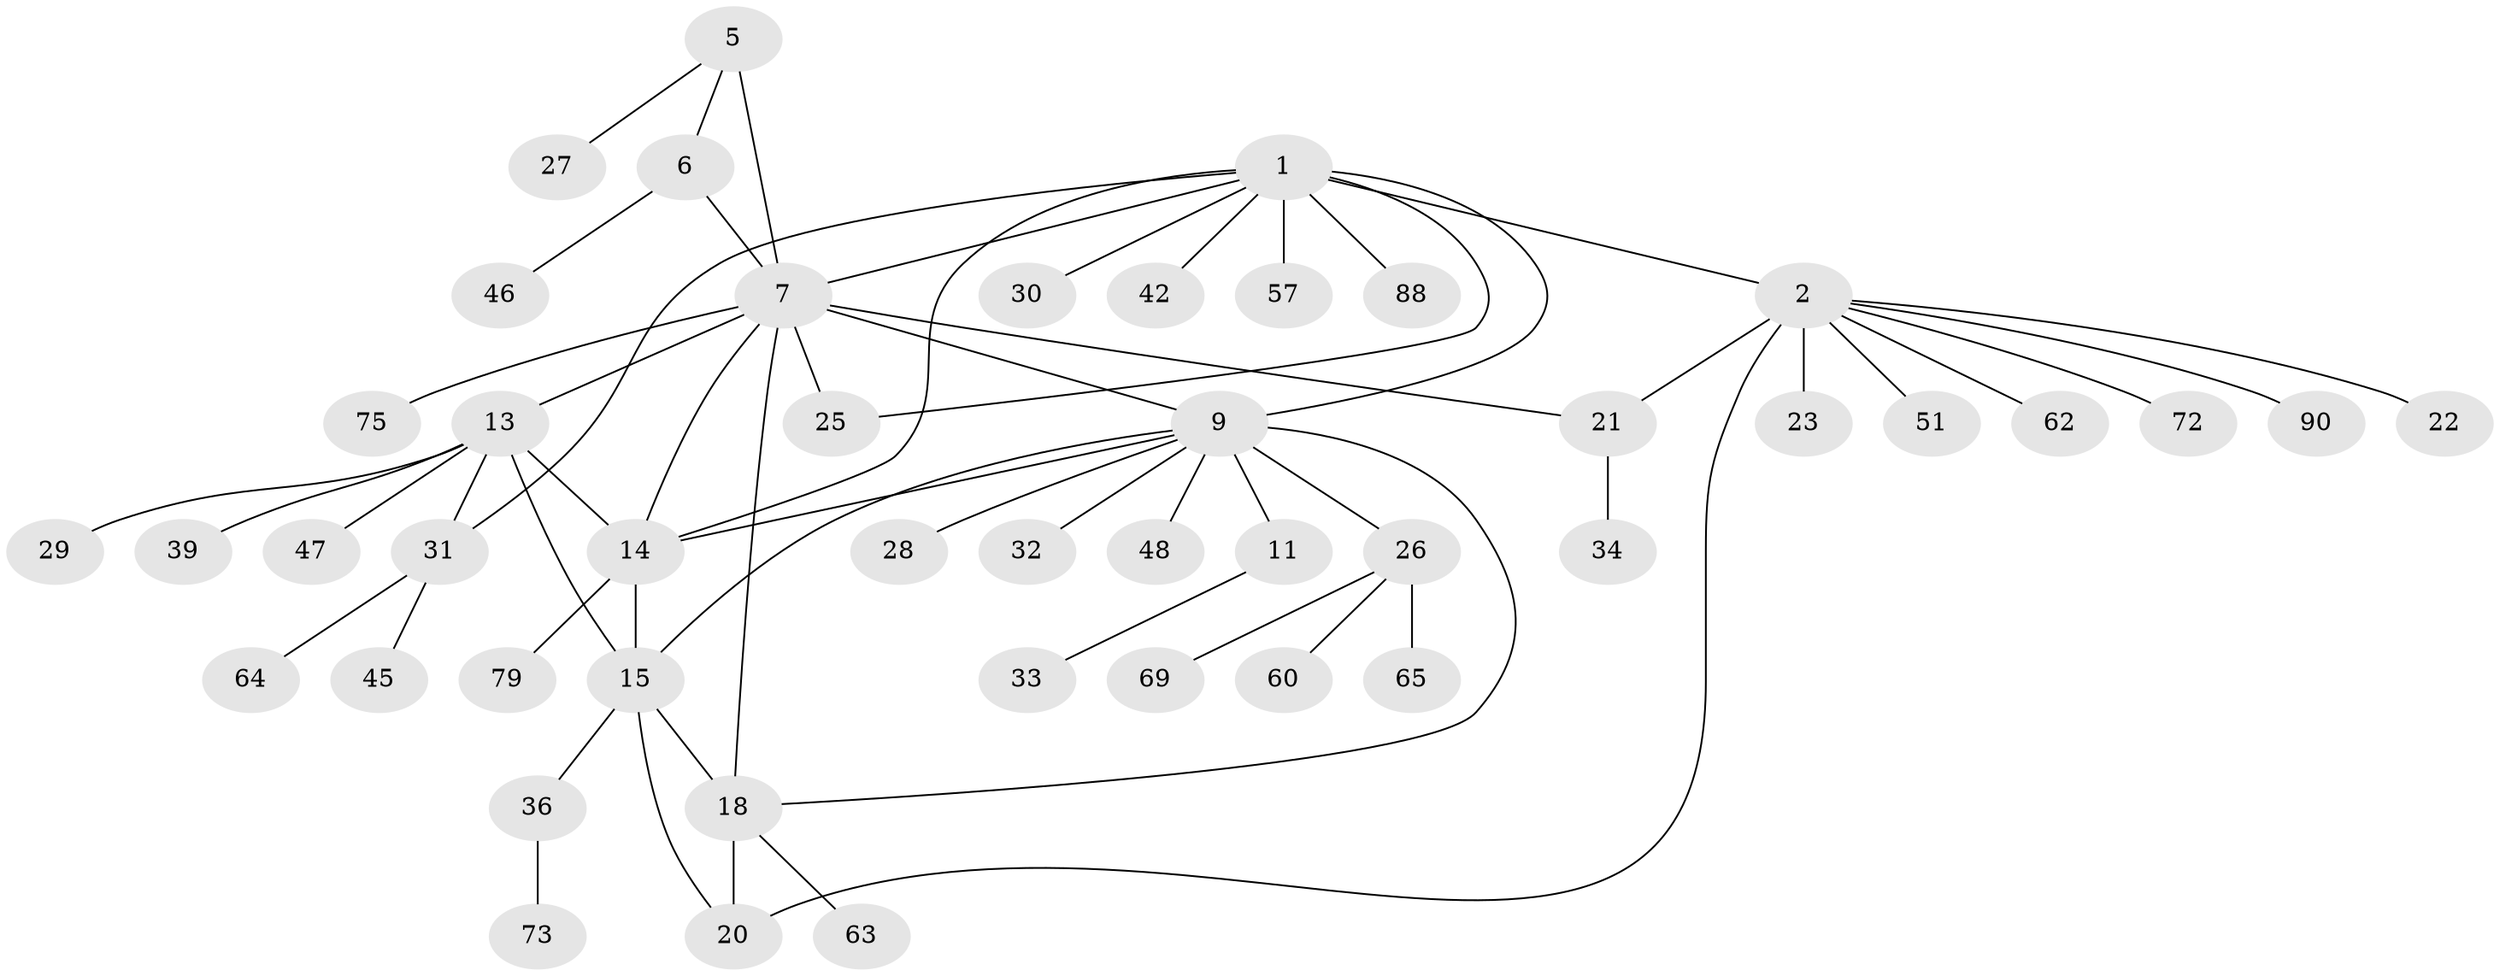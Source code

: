 // original degree distribution, {7: 0.043478260869565216, 11: 0.021739130434782608, 5: 0.021739130434782608, 10: 0.043478260869565216, 4: 0.09782608695652174, 6: 0.021739130434782608, 3: 0.021739130434782608, 1: 0.5652173913043478, 2: 0.16304347826086957}
// Generated by graph-tools (version 1.1) at 2025/15/03/09/25 04:15:47]
// undirected, 46 vertices, 59 edges
graph export_dot {
graph [start="1"]
  node [color=gray90,style=filled];
  1 [super="+3"];
  2;
  5 [super="+59+68+52"];
  6;
  7 [super="+8+71"];
  9 [super="+24+10+61"];
  11;
  13 [super="+16"];
  14;
  15 [super="+17+78"];
  18 [super="+43+19+56+70+85+77+49+44+50"];
  20;
  21;
  22;
  23;
  25;
  26;
  27 [super="+91"];
  28 [super="+89"];
  29;
  30;
  31;
  32;
  33 [super="+41"];
  34;
  36;
  39;
  42;
  45 [super="+66"];
  46 [super="+67"];
  47;
  48;
  51;
  57 [super="+76+82+86"];
  60 [super="+80"];
  62;
  63;
  64;
  65;
  69;
  72;
  73;
  75 [super="+81"];
  79;
  88;
  90;
  1 -- 2 [weight=3];
  1 -- 7 [weight=2];
  1 -- 14;
  1 -- 42;
  1 -- 88;
  1 -- 9;
  1 -- 25;
  1 -- 57;
  1 -- 30;
  1 -- 31;
  2 -- 20;
  2 -- 21;
  2 -- 22;
  2 -- 23;
  2 -- 51;
  2 -- 62;
  2 -- 72;
  2 -- 90;
  5 -- 6;
  5 -- 7 [weight=2];
  5 -- 27;
  6 -- 7 [weight=2];
  6 -- 46;
  7 -- 21;
  7 -- 25;
  7 -- 18;
  7 -- 75;
  7 -- 9;
  7 -- 13;
  7 -- 14;
  9 -- 11 [weight=3];
  9 -- 32;
  9 -- 14;
  9 -- 15;
  9 -- 48;
  9 -- 18;
  9 -- 26;
  9 -- 28;
  11 -- 33;
  13 -- 14 [weight=2];
  13 -- 15 [weight=2];
  13 -- 31;
  13 -- 47;
  13 -- 29;
  13 -- 39;
  14 -- 15;
  14 -- 79;
  15 -- 36;
  15 -- 18 [weight=2];
  15 -- 20;
  18 -- 20 [weight=2];
  18 -- 63;
  21 -- 34;
  26 -- 60;
  26 -- 65;
  26 -- 69;
  31 -- 45;
  31 -- 64;
  36 -- 73;
}
